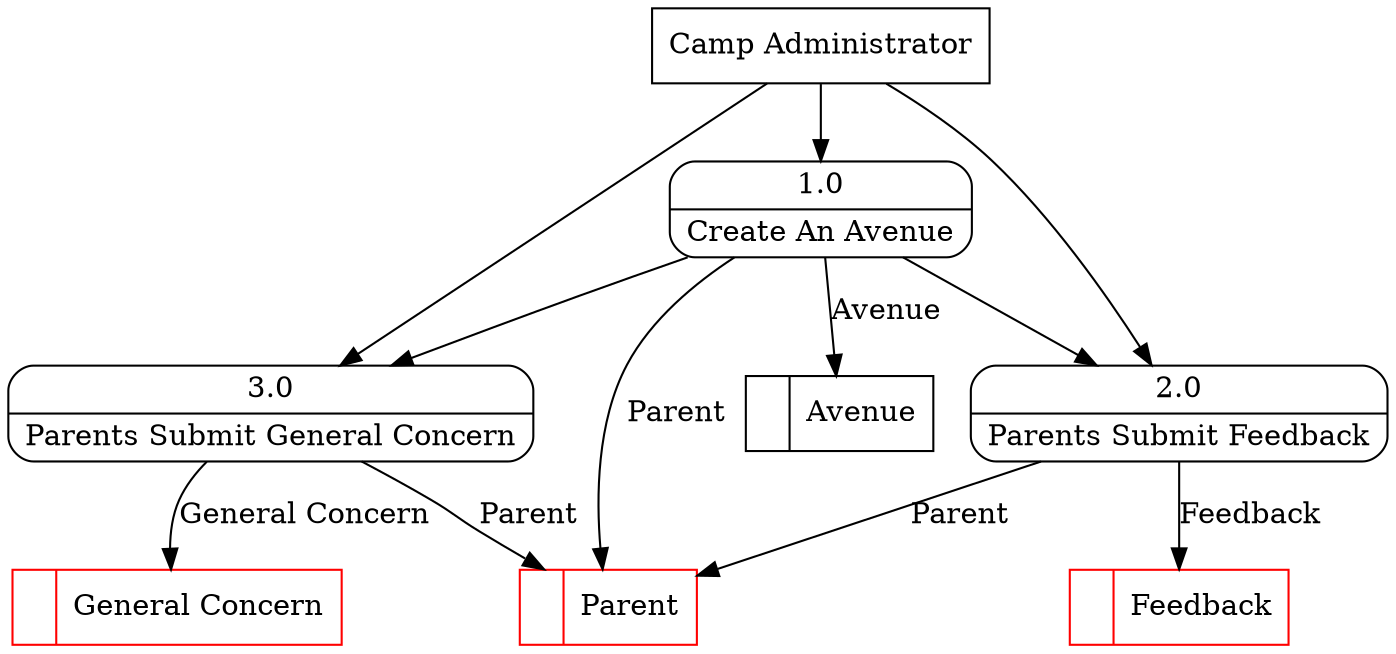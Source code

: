 digraph dfd2{ 
node[shape=record]
200 [label="<f0>  |<f1> Parent " color=red];
201 [label="<f0>  |<f1> Avenue " ];
202 [label="<f0>  |<f1> Feedback " color=red];
203 [label="<f0>  |<f1> General Concern " color=red];
204 [label="Camp Administrator" shape=box];
205 [label="{<f0> 1.0|<f1> Create An Avenue }" shape=Mrecord];
206 [label="{<f0> 2.0|<f1> Parents Submit Feedback }" shape=Mrecord];
207 [label="{<f0> 3.0|<f1> Parents Submit General Concern }" shape=Mrecord];
204 -> 205
204 -> 206
204 -> 207
205 -> 206
205 -> 207
205 -> 200 [label="Parent"]
205 -> 201 [label="Avenue"]
206 -> 200 [label="Parent"]
206 -> 202 [label="Feedback"]
207 -> 203 [label="General Concern"]
207 -> 200 [label="Parent"]
}
